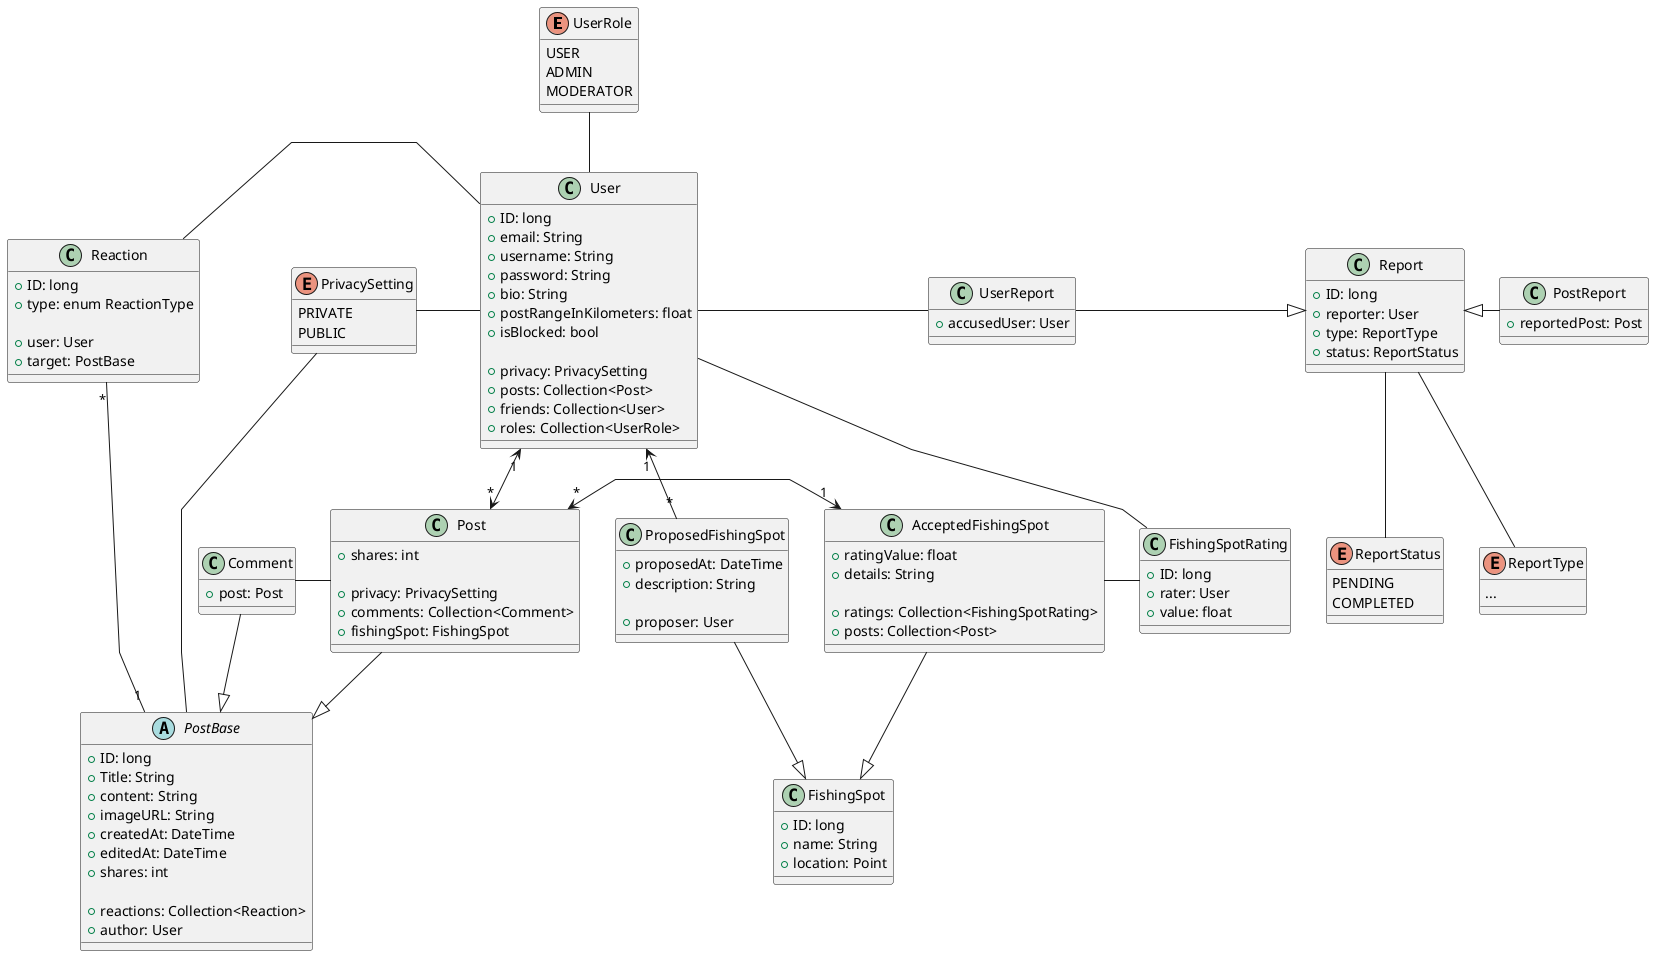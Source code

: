 @startuml
skinparam linetype polyline
!define RECTANGLE class

enum UserRole {
    USER
    ADMIN
    MODERATOR
}

class User {
    + ID: long
    + email: String
    + username: String
    + password: String
    + bio: String
    + postRangeInKilometers: float
    + isBlocked: bool

    + privacy: PrivacySetting
    + posts: Collection<Post>
    + friends: Collection<User>
    + roles: Collection<UserRole>
}

enum PrivacySetting {
    PRIVATE
    PUBLIC
}

abstract class PostBase {
    + ID: long
    + Title: String
    + content: String
    + imageURL: String
    + createdAt: DateTime
    + editedAt: DateTime 
    + shares: int

    + reactions: Collection<Reaction>
    + author: User
}

class Post {
    + shares: int

    + privacy: PrivacySetting
    + comments: Collection<Comment>
    + fishingSpot: FishingSpot
}

class Comment {
    + post: Post
}



class Reaction {
    + ID: long
    + type: enum ReactionType

    + user: User
    + target: PostBase
}

class Report {
    + ID: long
    + reporter: User
    + type: ReportType
    + status: ReportStatus
}

class PostReport {
    + reportedPost: Post
}

class UserReport { 
    + accusedUser: User
}

enum ReportType {
    ...
}

enum ReportStatus {
    PENDING
    COMPLETED
}

class FishingSpot {
    + ID: long
    + name: String
    + location: Point
}

class AcceptedFishingSpot {
    + ratingValue: float
    + details: String

    + ratings: Collection<FishingSpotRating>
    + posts: Collection<Post>
}

class ProposedFishingSpot {   
    + proposedAt: DateTime
    + description: String

    + proposer: User
}

class FishingSpotRating {
    + ID: long
    + rater: User
    + value: float
}

User -up- UserRole
User "1" <--> "*" Post
Post "*" <-right-> "1" AcceptedFishingSpot
User -left- PrivacySetting
PostBase -up- PrivacySetting
ProposedFishingSpot "*" -left-> "1" User
ProposedFishingSpot --|> FishingSpot
AcceptedFishingSpot --|> FishingSpot
PostBase <|-up- Post
PostBase <|-left- Comment
Post -left- Comment
PostBase "1" -up- "*" Reaction
User -left- Reaction
AcceptedFishingSpot -right- FishingSpotRating
User -- FishingSpotRating
Report <|-left- UserReport
Report <|-right- PostReport
Report -- ReportType
Report -- ReportStatus
User -right- UserReport







@enduml
